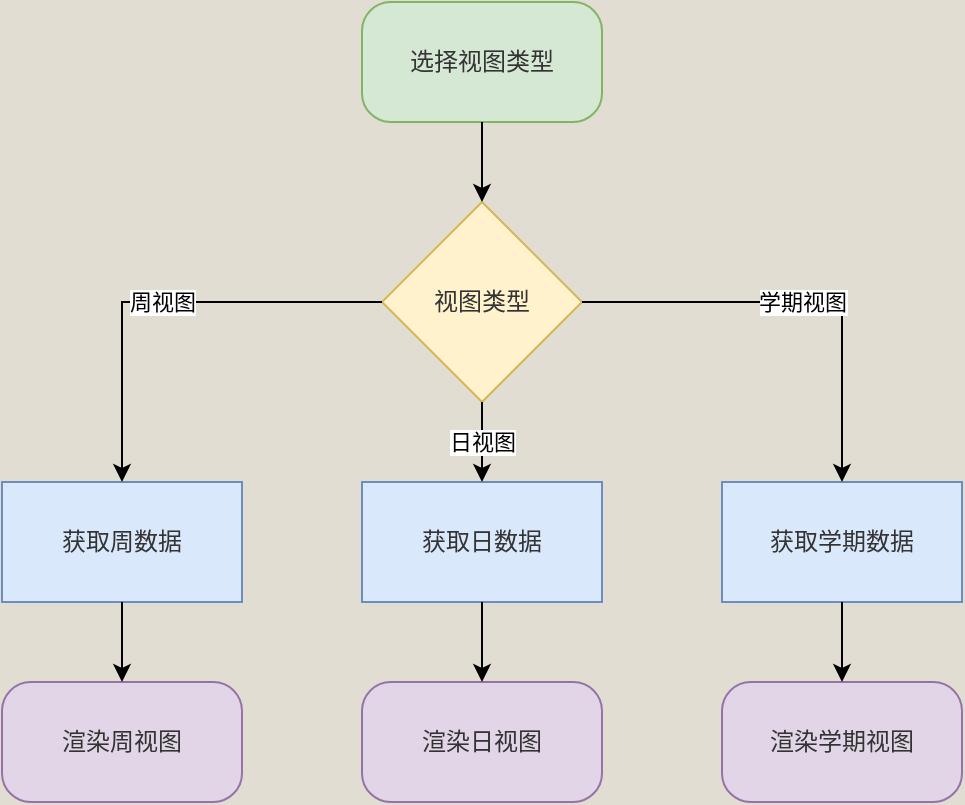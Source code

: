 <mxfile version="27.2.0">
  <diagram name="Page-1" id="kL9oP3y-Q_rT7vX_W9bC">
    <mxGraphModel dx="1118" dy="842" grid="1" gridSize="10" guides="1" tooltips="1" connect="1" arrows="1" fold="1" page="1" pageScale="1" pageWidth="850" pageHeight="1100" background="#E2DDD3" math="0" shadow="0">
      <root>
        <mxCell id="0" />
        <mxCell id="1" parent="0" />
        <mxCell id="node-A" value="选择视图类型" style="rounded=1;whiteSpace=wrap;html=1;fillColor=#d5e8d4;strokeColor=#82b366;fontColor=#333333;arcSize=24;" parent="1" vertex="1">
          <mxGeometry x="365" y="40" width="120" height="60" as="geometry" />
        </mxCell>
        <mxCell id="node-B" value="视图类型" style="rhombus;whiteSpace=wrap;html=1;fillColor=#fff2cc;strokeColor=#d6b656;fontColor=#333333;" parent="1" vertex="1">
          <mxGeometry x="375" y="140" width="100" height="100" as="geometry" />
        </mxCell>
        <mxCell id="node-C" value="获取周数据" style="rounded=0;whiteSpace=wrap;html=1;fillColor=#dae8fc;strokeColor=#6c8ebf;fontColor=#333333;" parent="1" vertex="1">
          <mxGeometry x="185" y="280" width="120" height="60" as="geometry" />
        </mxCell>
        <mxCell id="node-D" value="获取日数据" style="rounded=0;whiteSpace=wrap;html=1;fillColor=#dae8fc;strokeColor=#6c8ebf;fontColor=#333333;" parent="1" vertex="1">
          <mxGeometry x="365" y="280" width="120" height="60" as="geometry" />
        </mxCell>
        <mxCell id="node-E" value="获取学期数据" style="rounded=0;whiteSpace=wrap;html=1;fillColor=#dae8fc;strokeColor=#6c8ebf;fontColor=#333333;" parent="1" vertex="1">
          <mxGeometry x="545" y="280" width="120" height="60" as="geometry" />
        </mxCell>
        <mxCell id="node-F" value="渲染周视图" style="rounded=1;whiteSpace=wrap;html=1;fillColor=#e1d5e7;strokeColor=#9673a6;fontColor=#333333;arcSize=24;" parent="1" vertex="1">
          <mxGeometry x="185" y="380" width="120" height="60" as="geometry" />
        </mxCell>
        <mxCell id="node-G" value="渲染日视图" style="rounded=1;whiteSpace=wrap;html=1;fillColor=#e1d5e7;strokeColor=#9673a6;fontColor=#333333;arcSize=24;" parent="1" vertex="1">
          <mxGeometry x="365" y="380" width="120" height="60" as="geometry" />
        </mxCell>
        <mxCell id="node-H" value="渲染学期视图" style="rounded=1;whiteSpace=wrap;html=1;fillColor=#e1d5e7;strokeColor=#9673a6;fontColor=#333333;arcSize=24;" parent="1" vertex="1">
          <mxGeometry x="545" y="380" width="120" height="60" as="geometry" />
        </mxCell>
        <mxCell id="edge-AB" style="edgeStyle=orthogonalEdgeStyle;rounded=0;orthogonalLoop=1;jettySize=auto;html=1;entryX=0.5;entryY=0;" parent="1" source="node-A" target="node-B" edge="1">
          <mxGeometry relative="1" as="geometry" />
        </mxCell>
        <mxCell id="edge-BC" value="周视图" style="edgeStyle=orthogonalEdgeStyle;rounded=0;orthogonalLoop=1;jettySize=auto;html=1;exitX=0;exitY=0.5;entryX=0.5;entryY=0;" parent="1" source="node-B" target="node-C" edge="1">
          <mxGeometry relative="1" as="geometry" />
        </mxCell>
        <mxCell id="edge-BD" value="日视图" style="edgeStyle=orthogonalEdgeStyle;rounded=0;orthogonalLoop=1;jettySize=auto;html=1;exitX=0.5;exitY=1;entryX=0.5;entryY=0;" parent="1" source="node-B" target="node-D" edge="1">
          <mxGeometry relative="1" as="geometry" />
        </mxCell>
        <mxCell id="edge-BE" value="学期视图" style="edgeStyle=orthogonalEdgeStyle;rounded=0;orthogonalLoop=1;jettySize=auto;html=1;exitX=1;exitY=0.5;entryX=0.5;entryY=0;" parent="1" source="node-B" target="node-E" edge="1">
          <mxGeometry relative="1" as="geometry" />
        </mxCell>
        <mxCell id="edge-CF" style="edgeStyle=orthogonalEdgeStyle;rounded=0;orthogonalLoop=1;jettySize=auto;html=1;entryX=0.5;entryY=0;" parent="1" source="node-C" target="node-F" edge="1">
          <mxGeometry relative="1" as="geometry" />
        </mxCell>
        <mxCell id="edge-DG" style="edgeStyle=orthogonalEdgeStyle;rounded=0;orthogonalLoop=1;jettySize=auto;html=1;entryX=0.5;entryY=0;" parent="1" source="node-D" target="node-G" edge="1">
          <mxGeometry relative="1" as="geometry" />
        </mxCell>
        <mxCell id="edge-EH" style="edgeStyle=orthogonalEdgeStyle;rounded=0;orthogonalLoop=1;jettySize=auto;html=1;entryX=0.5;entryY=0;" parent="1" source="node-E" target="node-H" edge="1">
          <mxGeometry relative="1" as="geometry" />
        </mxCell>
      </root>
    </mxGraphModel>
  </diagram>
</mxfile>
